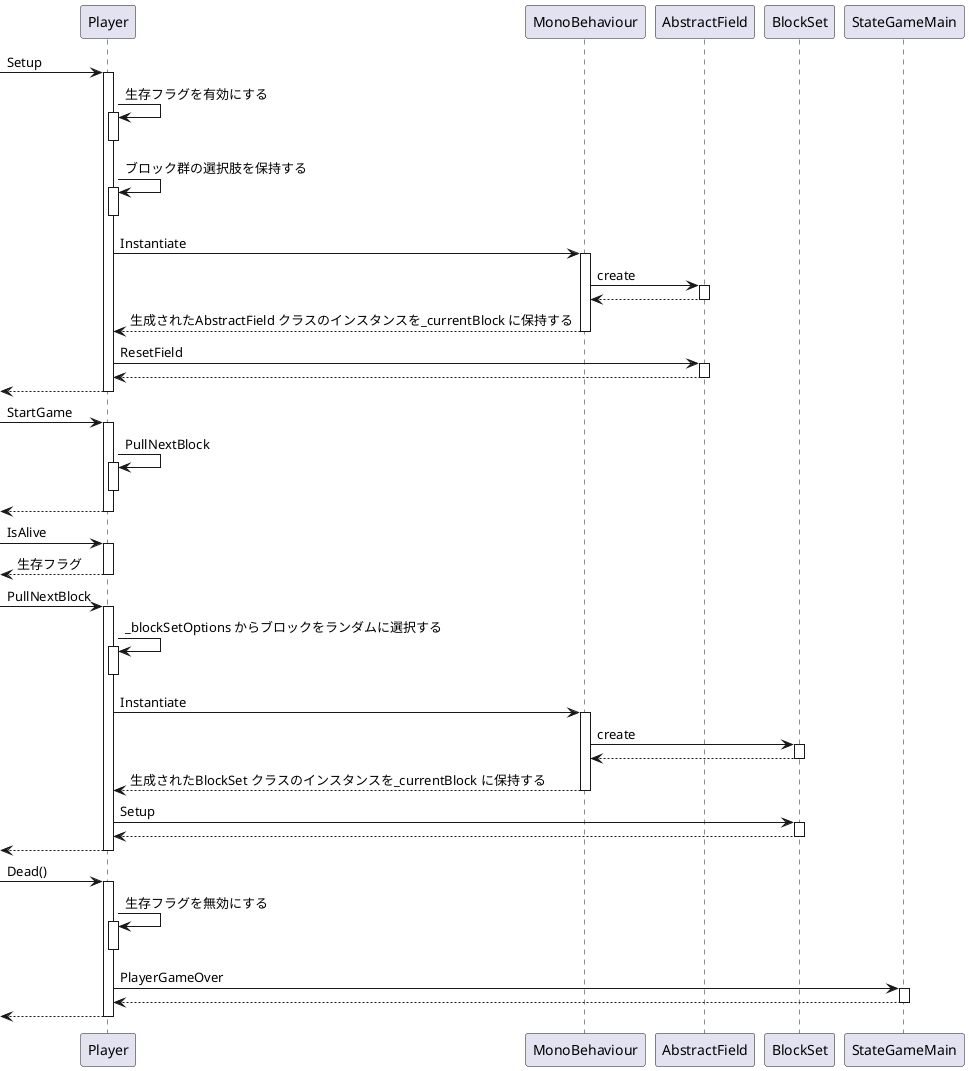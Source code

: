 @startuml

[-> Player : Setup
activate Player
    Player -> Player : 生存フラグを有効にする
    activate Player
    deactivate Player
    Player -> Player : ブロック群の選択肢を保持する
    activate Player
    deactivate Player
    Player -> MonoBehaviour : Instantiate
    activate MonoBehaviour
        MonoBehaviour -> AbstractField : create
        activate AbstractField
            MonoBehaviour <-- AbstractField
        deactivate AbstractField
        Player <-- MonoBehaviour : 生成されたAbstractField クラスのインスタンスを_currentBlock に保持する
    deactivate MonoBehaviour
    Player -> AbstractField : ResetField
    activate AbstractField
        Player <-- AbstractField
    deactivate AbstractField
    [<-- Player
deactivate Player

[-> Player : StartGame
activate Player
    Player -> Player : PullNextBlock
    activate Player
    deactivate Player
    [<-- Player
deactivate Player

[-> Player : IsAlive
activate Player
    [<-- Player : 生存フラグ
deactivate Player


[-> Player : PullNextBlock
activate Player
    Player -> Player : _blockSetOptions からブロックをランダムに選択する
    activate Player
    deactivate Player
    Player -> MonoBehaviour : Instantiate
    activate MonoBehaviour
        MonoBehaviour -> BlockSet : create
        activate BlockSet
            MonoBehaviour <-- BlockSet
        deactivate BlockSet
        Player <-- MonoBehaviour : 生成されたBlockSet クラスのインスタンスを_currentBlock に保持する
    deactivate MonoBehaviour
    Player -> BlockSet : Setup
    activate BlockSet
        Player <-- BlockSet
    deactivate BlockSet
    [<-- Player
deactivate Player

[-> Player : Dead()
activate Player
    Player -> Player : 生存フラグを無効にする
    activate Player
    deactivate Player
    Player -> StateGameMain : PlayerGameOver
    activate StateGameMain
        Player <-- StateGameMain
    deactivate StateGameMain
    [<-- Player
deactivate Player


@enduml